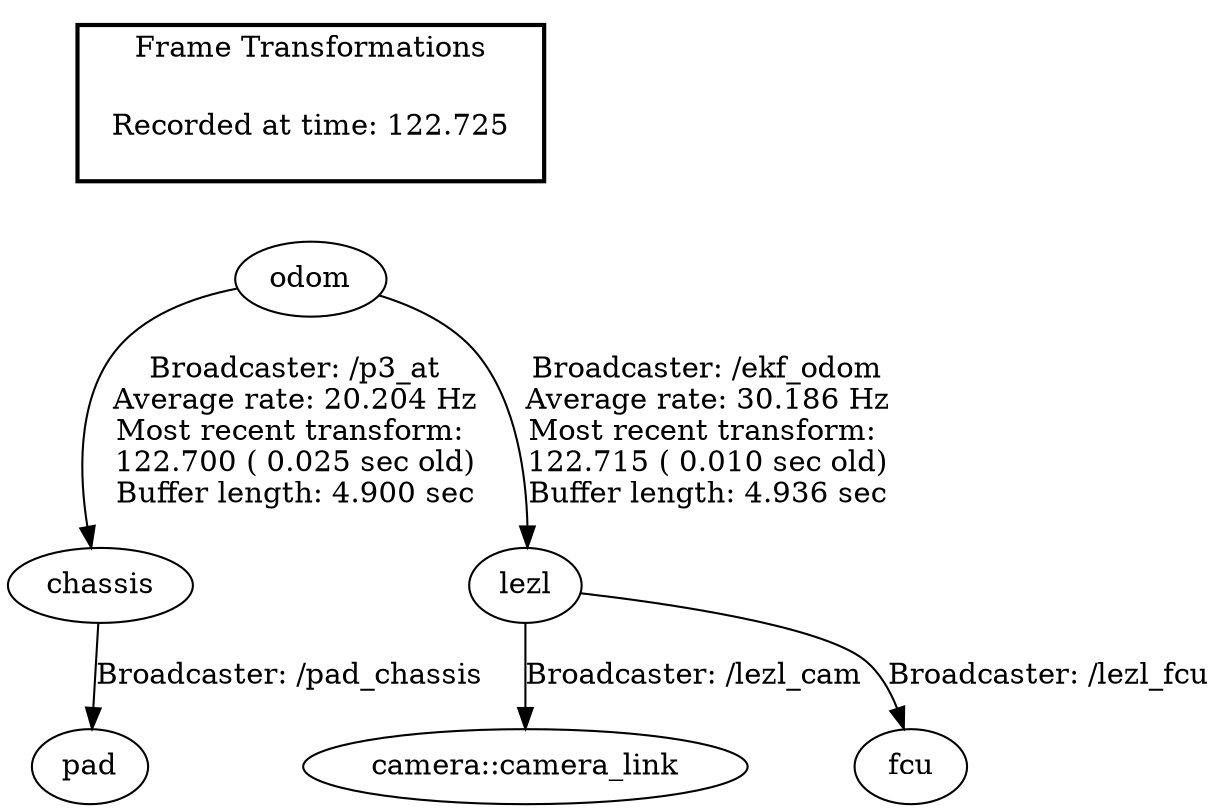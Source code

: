 digraph G {
"chassis" -> "pad"[label="Broadcaster: /pad_chassis"];
"odom" -> "chassis"[label="Broadcaster: /p3_at\nAverage rate: 20.204 Hz\nMost recent transform: \n122.700 ( 0.025 sec old)\nBuffer length: 4.900 sec\n"];
"lezl" -> "camera::camera_link"[label="Broadcaster: /lezl_cam"];
"odom" -> "lezl"[label="Broadcaster: /ekf_odom\nAverage rate: 30.186 Hz\nMost recent transform: \n122.715 ( 0.010 sec old)\nBuffer length: 4.936 sec\n"];
"lezl" -> "fcu"[label="Broadcaster: /lezl_fcu"];
edge [style=invis];
 subgraph cluster_legend { style=bold; color=black; label ="Frame Transformations";
"Recorded at time: 122.725"[ shape=plaintext ] ;
 };
edge [style=invis];
 subgraph cluster_legend { style=bold; color=black; label ="Frame Transformations";
 }->"odom";
}
